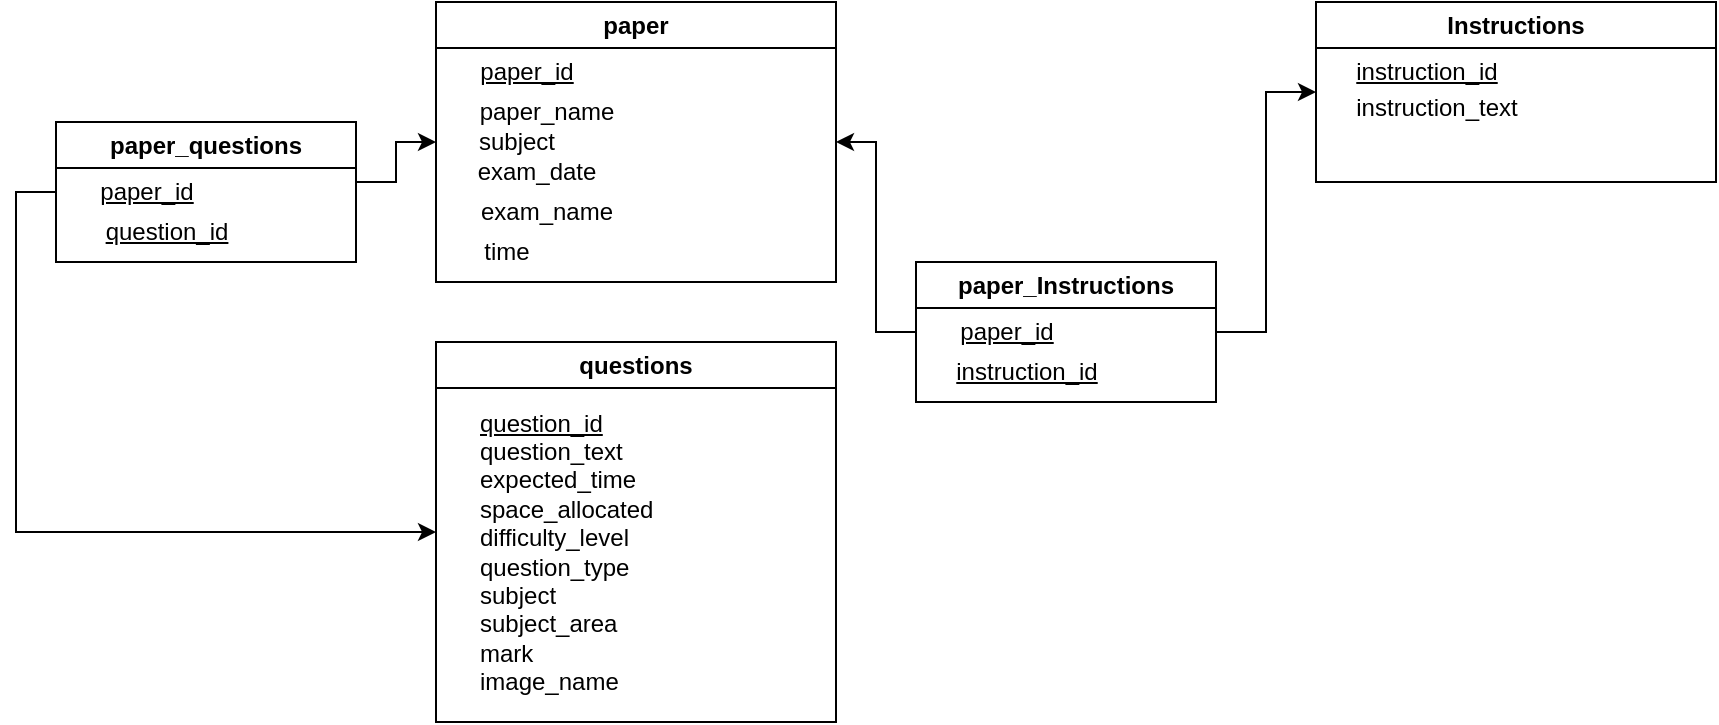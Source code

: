 <mxfile version="23.1.5" type="device">
  <diagram name="Page-1" id="9f46799a-70d6-7492-0946-bef42562c5a5">
    <mxGraphModel dx="2150" dy="569" grid="1" gridSize="10" guides="1" tooltips="1" connect="1" arrows="1" fold="1" page="1" pageScale="1" pageWidth="1100" pageHeight="850" background="none" math="0" shadow="0">
      <root>
        <mxCell id="0" />
        <mxCell id="1" parent="0" />
        <mxCell id="fsDWQdxyhvrhz4lD38AN-2" value="paper" style="swimlane;whiteSpace=wrap;html=1;" parent="1" vertex="1">
          <mxGeometry x="180" y="70" width="200" height="140" as="geometry">
            <mxRectangle x="180" y="70" width="70" height="30" as="alternateBounds" />
          </mxGeometry>
        </mxCell>
        <mxCell id="fsDWQdxyhvrhz4lD38AN-3" value="&lt;u&gt;paper_id&lt;/u&gt;" style="text;html=1;align=center;verticalAlign=middle;resizable=0;points=[];autosize=1;strokeColor=none;fillColor=none;" parent="fsDWQdxyhvrhz4lD38AN-2" vertex="1">
          <mxGeometry x="10" y="20" width="70" height="30" as="geometry" />
        </mxCell>
        <mxCell id="fsDWQdxyhvrhz4lD38AN-4" value="paper_name" style="text;html=1;align=center;verticalAlign=middle;resizable=0;points=[];autosize=1;strokeColor=none;fillColor=none;" parent="fsDWQdxyhvrhz4lD38AN-2" vertex="1">
          <mxGeometry x="10" y="40" width="90" height="30" as="geometry" />
        </mxCell>
        <mxCell id="fsDWQdxyhvrhz4lD38AN-5" value="subject" style="text;html=1;align=center;verticalAlign=middle;resizable=0;points=[];autosize=1;strokeColor=none;fillColor=none;" parent="fsDWQdxyhvrhz4lD38AN-2" vertex="1">
          <mxGeometry x="10" y="55" width="60" height="30" as="geometry" />
        </mxCell>
        <mxCell id="fsDWQdxyhvrhz4lD38AN-6" value="exam_date" style="text;html=1;align=center;verticalAlign=middle;resizable=0;points=[];autosize=1;strokeColor=none;fillColor=none;" parent="fsDWQdxyhvrhz4lD38AN-2" vertex="1">
          <mxGeometry x="10" y="70" width="80" height="30" as="geometry" />
        </mxCell>
        <mxCell id="fsDWQdxyhvrhz4lD38AN-7" value="exam_name" style="text;html=1;align=center;verticalAlign=middle;resizable=0;points=[];autosize=1;strokeColor=none;fillColor=none;" parent="fsDWQdxyhvrhz4lD38AN-2" vertex="1">
          <mxGeometry x="10" y="90" width="90" height="30" as="geometry" />
        </mxCell>
        <mxCell id="fsDWQdxyhvrhz4lD38AN-8" value="time" style="text;html=1;align=center;verticalAlign=middle;resizable=0;points=[];autosize=1;strokeColor=none;fillColor=none;" parent="fsDWQdxyhvrhz4lD38AN-2" vertex="1">
          <mxGeometry x="10" y="110" width="50" height="30" as="geometry" />
        </mxCell>
        <mxCell id="fsDWQdxyhvrhz4lD38AN-9" value="Instructions" style="swimlane;whiteSpace=wrap;html=1;" parent="1" vertex="1">
          <mxGeometry x="620" y="70" width="200" height="90" as="geometry" />
        </mxCell>
        <mxCell id="fsDWQdxyhvrhz4lD38AN-16" value="&lt;u&gt;instruction_id&lt;/u&gt;" style="text;html=1;align=center;verticalAlign=middle;resizable=0;points=[];autosize=1;strokeColor=none;fillColor=none;" parent="fsDWQdxyhvrhz4lD38AN-9" vertex="1">
          <mxGeometry x="10" y="20" width="90" height="30" as="geometry" />
        </mxCell>
        <mxCell id="fsDWQdxyhvrhz4lD38AN-17" value="instruction_text" style="text;html=1;align=center;verticalAlign=middle;resizable=0;points=[];autosize=1;strokeColor=none;fillColor=none;" parent="fsDWQdxyhvrhz4lD38AN-9" vertex="1">
          <mxGeometry x="10" y="38" width="100" height="30" as="geometry" />
        </mxCell>
        <mxCell id="fsDWQdxyhvrhz4lD38AN-20" value="questions" style="swimlane;whiteSpace=wrap;html=1;" parent="1" vertex="1">
          <mxGeometry x="180" y="240" width="200" height="190" as="geometry">
            <mxRectangle x="180" y="240" width="100" height="30" as="alternateBounds" />
          </mxGeometry>
        </mxCell>
        <mxCell id="fsDWQdxyhvrhz4lD38AN-28" value="&lt;div style=&quot;&quot;&gt;&lt;u&gt;question_id&lt;/u&gt;&amp;nbsp;&lt;/div&gt;&lt;div&gt;question_text&lt;/div&gt;&lt;div&gt;expected_time&lt;/div&gt;&lt;div&gt;space_allocated&amp;nbsp;&lt;/div&gt;&lt;div&gt;difficulty_level&lt;/div&gt;&lt;div&gt;question_type&lt;/div&gt;&lt;div&gt;subject&lt;/div&gt;&lt;div&gt;subject_area&amp;nbsp;&lt;/div&gt;&lt;div&gt;mark&lt;/div&gt;&lt;div&gt;image_name&lt;/div&gt;" style="text;html=1;align=left;verticalAlign=middle;resizable=0;points=[];autosize=1;strokeColor=none;fillColor=none;" parent="fsDWQdxyhvrhz4lD38AN-20" vertex="1">
          <mxGeometry x="20" y="25" width="110" height="160" as="geometry" />
        </mxCell>
        <mxCell id="r3htAQ9X3LOmCtYxDNMq-9" style="edgeStyle=orthogonalEdgeStyle;rounded=0;orthogonalLoop=1;jettySize=auto;html=1;exitX=0;exitY=0.5;exitDx=0;exitDy=0;entryX=1;entryY=0.5;entryDx=0;entryDy=0;" parent="1" source="r3htAQ9X3LOmCtYxDNMq-1" target="fsDWQdxyhvrhz4lD38AN-2" edge="1">
          <mxGeometry relative="1" as="geometry">
            <Array as="points">
              <mxPoint x="400" y="235" />
              <mxPoint x="400" y="140" />
            </Array>
          </mxGeometry>
        </mxCell>
        <mxCell id="r3htAQ9X3LOmCtYxDNMq-10" style="edgeStyle=orthogonalEdgeStyle;rounded=0;orthogonalLoop=1;jettySize=auto;html=1;entryX=0;entryY=0.5;entryDx=0;entryDy=0;" parent="1" source="r3htAQ9X3LOmCtYxDNMq-1" target="fsDWQdxyhvrhz4lD38AN-9" edge="1">
          <mxGeometry relative="1" as="geometry" />
        </mxCell>
        <mxCell id="r3htAQ9X3LOmCtYxDNMq-1" value="paper_Instructions" style="swimlane;whiteSpace=wrap;html=1;" parent="1" vertex="1">
          <mxGeometry x="420" y="200" width="150" height="70" as="geometry">
            <mxRectangle x="180" y="70" width="70" height="30" as="alternateBounds" />
          </mxGeometry>
        </mxCell>
        <mxCell id="r3htAQ9X3LOmCtYxDNMq-2" value="&lt;u&gt;paper_id&lt;/u&gt;" style="text;html=1;align=center;verticalAlign=middle;resizable=0;points=[];autosize=1;strokeColor=none;fillColor=none;" parent="r3htAQ9X3LOmCtYxDNMq-1" vertex="1">
          <mxGeometry x="10" y="20" width="70" height="30" as="geometry" />
        </mxCell>
        <mxCell id="r3htAQ9X3LOmCtYxDNMq-8" value="&lt;u&gt;instruction_id&lt;/u&gt;" style="text;html=1;align=center;verticalAlign=middle;resizable=0;points=[];autosize=1;strokeColor=none;fillColor=none;" parent="r3htAQ9X3LOmCtYxDNMq-1" vertex="1">
          <mxGeometry x="10" y="40" width="90" height="30" as="geometry" />
        </mxCell>
        <mxCell id="r3htAQ9X3LOmCtYxDNMq-14" style="edgeStyle=orthogonalEdgeStyle;rounded=0;orthogonalLoop=1;jettySize=auto;html=1;entryX=0;entryY=0.5;entryDx=0;entryDy=0;" parent="1" source="r3htAQ9X3LOmCtYxDNMq-11" target="fsDWQdxyhvrhz4lD38AN-2" edge="1">
          <mxGeometry relative="1" as="geometry">
            <Array as="points">
              <mxPoint x="160" y="160" />
              <mxPoint x="160" y="140" />
            </Array>
          </mxGeometry>
        </mxCell>
        <mxCell id="r3htAQ9X3LOmCtYxDNMq-15" style="edgeStyle=orthogonalEdgeStyle;rounded=0;orthogonalLoop=1;jettySize=auto;html=1;exitX=0;exitY=0.5;exitDx=0;exitDy=0;entryX=0;entryY=0.5;entryDx=0;entryDy=0;" parent="1" source="r3htAQ9X3LOmCtYxDNMq-11" target="fsDWQdxyhvrhz4lD38AN-20" edge="1">
          <mxGeometry relative="1" as="geometry" />
        </mxCell>
        <mxCell id="r3htAQ9X3LOmCtYxDNMq-11" value="paper_questions" style="swimlane;whiteSpace=wrap;html=1;" parent="1" vertex="1">
          <mxGeometry x="-10" y="130" width="150" height="70" as="geometry">
            <mxRectangle x="180" y="70" width="70" height="30" as="alternateBounds" />
          </mxGeometry>
        </mxCell>
        <mxCell id="r3htAQ9X3LOmCtYxDNMq-12" value="&lt;u&gt;paper_id&lt;/u&gt;" style="text;html=1;align=center;verticalAlign=middle;resizable=0;points=[];autosize=1;strokeColor=none;fillColor=none;" parent="r3htAQ9X3LOmCtYxDNMq-11" vertex="1">
          <mxGeometry x="10" y="20" width="70" height="30" as="geometry" />
        </mxCell>
        <mxCell id="r3htAQ9X3LOmCtYxDNMq-13" value="&lt;u style=&quot;border-color: var(--border-color); text-align: left;&quot;&gt;question_id&lt;/u&gt;" style="text;html=1;align=center;verticalAlign=middle;resizable=0;points=[];autosize=1;strokeColor=none;fillColor=none;" parent="r3htAQ9X3LOmCtYxDNMq-11" vertex="1">
          <mxGeometry x="15" y="40" width="80" height="30" as="geometry" />
        </mxCell>
      </root>
    </mxGraphModel>
  </diagram>
</mxfile>
